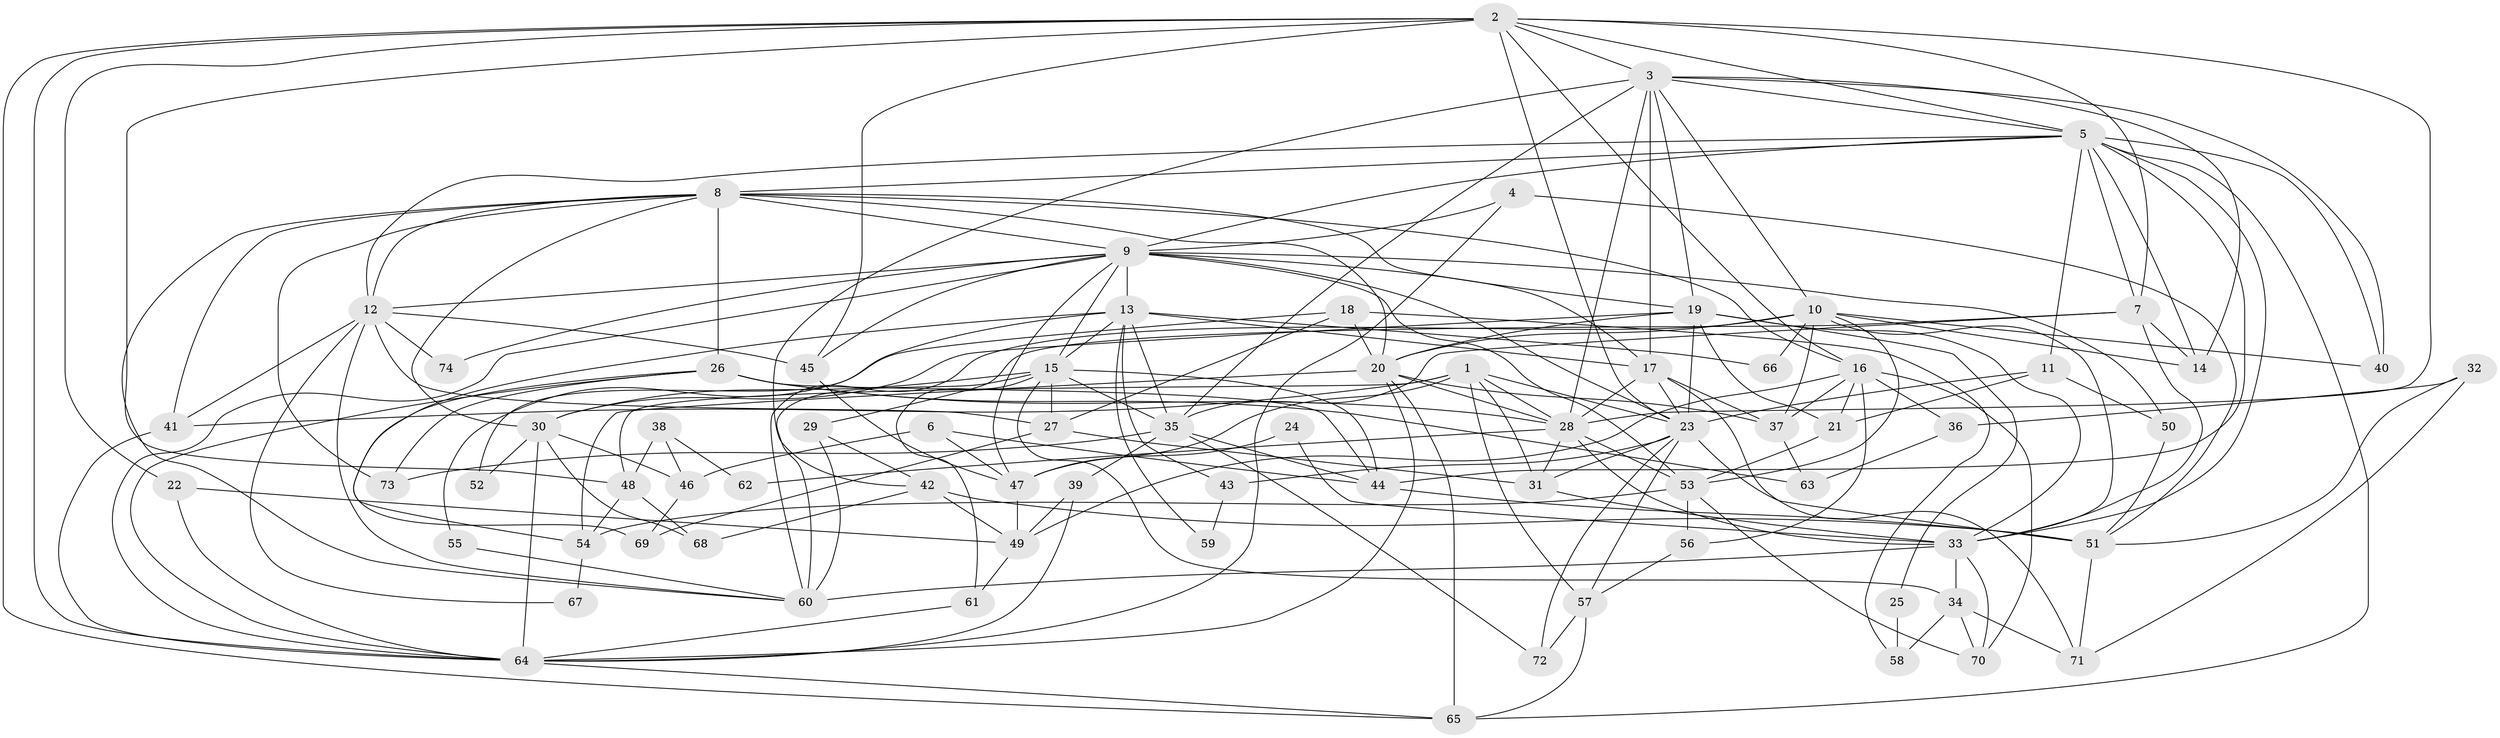 // original degree distribution, {3: 0.29931972789115646, 6: 0.08843537414965986, 5: 0.19727891156462585, 4: 0.25170068027210885, 2: 0.11564625850340136, 7: 0.034013605442176874, 8: 0.013605442176870748}
// Generated by graph-tools (version 1.1) at 2025/36/03/09/25 02:36:11]
// undirected, 74 vertices, 199 edges
graph export_dot {
graph [start="1"]
  node [color=gray90,style=filled];
  1;
  2;
  3;
  4;
  5;
  6;
  7;
  8;
  9;
  10;
  11;
  12;
  13;
  14;
  15;
  16;
  17;
  18;
  19;
  20;
  21;
  22;
  23;
  24;
  25;
  26;
  27;
  28;
  29;
  30;
  31;
  32;
  33;
  34;
  35;
  36;
  37;
  38;
  39;
  40;
  41;
  42;
  43;
  44;
  45;
  46;
  47;
  48;
  49;
  50;
  51;
  52;
  53;
  54;
  55;
  56;
  57;
  58;
  59;
  60;
  61;
  62;
  63;
  64;
  65;
  66;
  67;
  68;
  69;
  70;
  71;
  72;
  73;
  74;
  1 -- 23 [weight=1.0];
  1 -- 28 [weight=1.0];
  1 -- 31 [weight=1.0];
  1 -- 41 [weight=1.0];
  1 -- 47 [weight=1.0];
  1 -- 48 [weight=1.0];
  1 -- 57 [weight=1.0];
  2 -- 3 [weight=1.0];
  2 -- 5 [weight=1.0];
  2 -- 7 [weight=1.0];
  2 -- 16 [weight=1.0];
  2 -- 22 [weight=1.0];
  2 -- 23 [weight=1.0];
  2 -- 28 [weight=2.0];
  2 -- 45 [weight=1.0];
  2 -- 48 [weight=1.0];
  2 -- 64 [weight=1.0];
  2 -- 65 [weight=1.0];
  3 -- 5 [weight=1.0];
  3 -- 10 [weight=2.0];
  3 -- 14 [weight=1.0];
  3 -- 17 [weight=3.0];
  3 -- 19 [weight=1.0];
  3 -- 28 [weight=1.0];
  3 -- 35 [weight=1.0];
  3 -- 40 [weight=1.0];
  3 -- 42 [weight=1.0];
  4 -- 9 [weight=1.0];
  4 -- 51 [weight=1.0];
  4 -- 64 [weight=1.0];
  5 -- 7 [weight=1.0];
  5 -- 8 [weight=1.0];
  5 -- 9 [weight=1.0];
  5 -- 11 [weight=1.0];
  5 -- 12 [weight=1.0];
  5 -- 14 [weight=1.0];
  5 -- 33 [weight=1.0];
  5 -- 40 [weight=1.0];
  5 -- 44 [weight=1.0];
  5 -- 65 [weight=1.0];
  6 -- 44 [weight=1.0];
  6 -- 46 [weight=1.0];
  6 -- 47 [weight=1.0];
  7 -- 14 [weight=2.0];
  7 -- 29 [weight=1.0];
  7 -- 33 [weight=1.0];
  7 -- 35 [weight=1.0];
  8 -- 9 [weight=1.0];
  8 -- 12 [weight=1.0];
  8 -- 16 [weight=1.0];
  8 -- 19 [weight=1.0];
  8 -- 20 [weight=1.0];
  8 -- 26 [weight=1.0];
  8 -- 30 [weight=1.0];
  8 -- 41 [weight=1.0];
  8 -- 60 [weight=1.0];
  8 -- 73 [weight=1.0];
  9 -- 12 [weight=1.0];
  9 -- 13 [weight=2.0];
  9 -- 15 [weight=1.0];
  9 -- 17 [weight=1.0];
  9 -- 23 [weight=1.0];
  9 -- 45 [weight=1.0];
  9 -- 47 [weight=1.0];
  9 -- 50 [weight=2.0];
  9 -- 53 [weight=1.0];
  9 -- 64 [weight=1.0];
  9 -- 74 [weight=1.0];
  10 -- 14 [weight=1.0];
  10 -- 20 [weight=1.0];
  10 -- 33 [weight=1.0];
  10 -- 37 [weight=1.0];
  10 -- 40 [weight=1.0];
  10 -- 53 [weight=1.0];
  10 -- 60 [weight=1.0];
  10 -- 66 [weight=1.0];
  11 -- 21 [weight=1.0];
  11 -- 23 [weight=2.0];
  11 -- 50 [weight=1.0];
  12 -- 27 [weight=1.0];
  12 -- 41 [weight=1.0];
  12 -- 45 [weight=1.0];
  12 -- 60 [weight=1.0];
  12 -- 67 [weight=1.0];
  12 -- 74 [weight=1.0];
  13 -- 15 [weight=1.0];
  13 -- 17 [weight=3.0];
  13 -- 35 [weight=1.0];
  13 -- 43 [weight=1.0];
  13 -- 52 [weight=1.0];
  13 -- 59 [weight=1.0];
  13 -- 66 [weight=1.0];
  13 -- 69 [weight=2.0];
  15 -- 27 [weight=1.0];
  15 -- 30 [weight=1.0];
  15 -- 34 [weight=1.0];
  15 -- 35 [weight=2.0];
  15 -- 44 [weight=1.0];
  15 -- 60 [weight=2.0];
  15 -- 61 [weight=1.0];
  16 -- 21 [weight=1.0];
  16 -- 36 [weight=1.0];
  16 -- 37 [weight=1.0];
  16 -- 49 [weight=1.0];
  16 -- 56 [weight=1.0];
  16 -- 70 [weight=1.0];
  17 -- 23 [weight=1.0];
  17 -- 28 [weight=1.0];
  17 -- 37 [weight=1.0];
  17 -- 71 [weight=1.0];
  18 -- 20 [weight=1.0];
  18 -- 27 [weight=1.0];
  18 -- 55 [weight=1.0];
  18 -- 58 [weight=1.0];
  19 -- 20 [weight=2.0];
  19 -- 21 [weight=1.0];
  19 -- 23 [weight=1.0];
  19 -- 25 [weight=1.0];
  19 -- 30 [weight=1.0];
  19 -- 33 [weight=1.0];
  20 -- 28 [weight=1.0];
  20 -- 37 [weight=1.0];
  20 -- 54 [weight=2.0];
  20 -- 64 [weight=1.0];
  20 -- 65 [weight=1.0];
  21 -- 53 [weight=1.0];
  22 -- 49 [weight=1.0];
  22 -- 64 [weight=1.0];
  23 -- 31 [weight=1.0];
  23 -- 43 [weight=1.0];
  23 -- 51 [weight=1.0];
  23 -- 57 [weight=1.0];
  23 -- 72 [weight=1.0];
  24 -- 33 [weight=1.0];
  24 -- 47 [weight=1.0];
  25 -- 58 [weight=1.0];
  26 -- 28 [weight=1.0];
  26 -- 44 [weight=2.0];
  26 -- 54 [weight=1.0];
  26 -- 63 [weight=1.0];
  26 -- 64 [weight=1.0];
  26 -- 73 [weight=1.0];
  27 -- 31 [weight=1.0];
  27 -- 69 [weight=1.0];
  28 -- 31 [weight=1.0];
  28 -- 33 [weight=1.0];
  28 -- 53 [weight=1.0];
  28 -- 62 [weight=1.0];
  29 -- 42 [weight=1.0];
  29 -- 60 [weight=1.0];
  30 -- 46 [weight=1.0];
  30 -- 52 [weight=1.0];
  30 -- 64 [weight=1.0];
  30 -- 68 [weight=1.0];
  31 -- 33 [weight=1.0];
  32 -- 36 [weight=1.0];
  32 -- 51 [weight=1.0];
  32 -- 71 [weight=1.0];
  33 -- 34 [weight=1.0];
  33 -- 60 [weight=1.0];
  33 -- 70 [weight=1.0];
  34 -- 58 [weight=1.0];
  34 -- 70 [weight=1.0];
  34 -- 71 [weight=1.0];
  35 -- 39 [weight=1.0];
  35 -- 44 [weight=1.0];
  35 -- 72 [weight=1.0];
  35 -- 73 [weight=1.0];
  36 -- 63 [weight=1.0];
  37 -- 63 [weight=1.0];
  38 -- 46 [weight=1.0];
  38 -- 48 [weight=1.0];
  38 -- 62 [weight=1.0];
  39 -- 49 [weight=1.0];
  39 -- 64 [weight=1.0];
  41 -- 64 [weight=1.0];
  42 -- 49 [weight=1.0];
  42 -- 51 [weight=1.0];
  42 -- 68 [weight=1.0];
  43 -- 59 [weight=1.0];
  44 -- 51 [weight=1.0];
  45 -- 47 [weight=1.0];
  46 -- 69 [weight=1.0];
  47 -- 49 [weight=1.0];
  48 -- 54 [weight=1.0];
  48 -- 68 [weight=1.0];
  49 -- 61 [weight=1.0];
  50 -- 51 [weight=1.0];
  51 -- 71 [weight=1.0];
  53 -- 54 [weight=1.0];
  53 -- 56 [weight=1.0];
  53 -- 70 [weight=1.0];
  54 -- 67 [weight=1.0];
  55 -- 60 [weight=1.0];
  56 -- 57 [weight=1.0];
  57 -- 65 [weight=1.0];
  57 -- 72 [weight=1.0];
  61 -- 64 [weight=1.0];
  64 -- 65 [weight=1.0];
}
